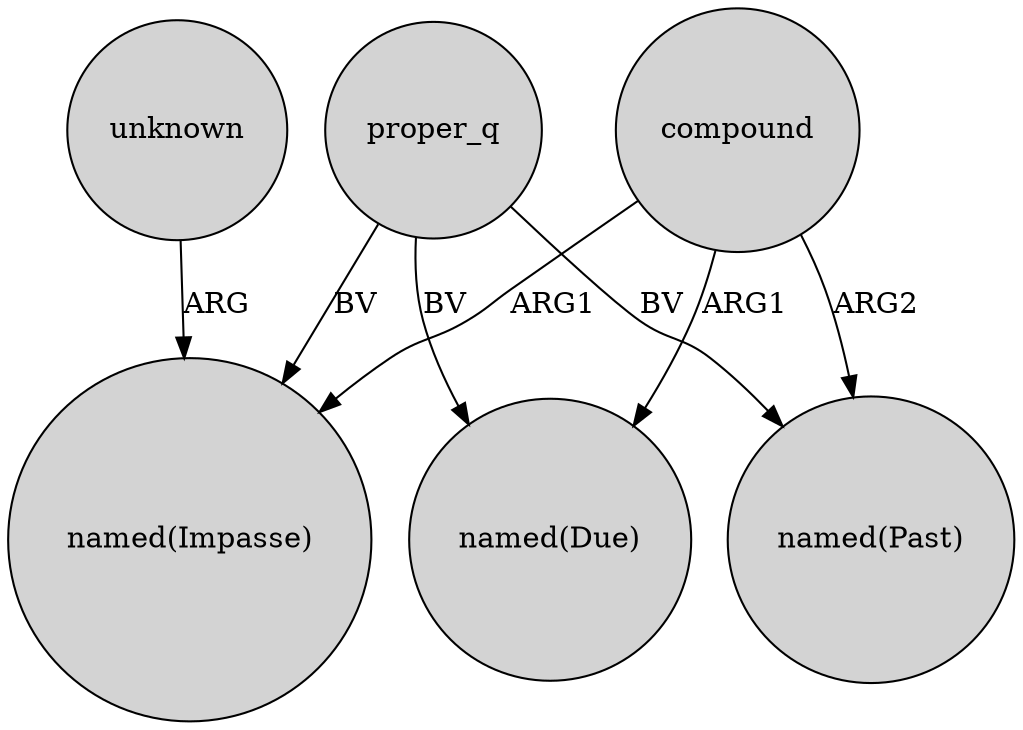 digraph {
	node [shape=circle style=filled]
	unknown -> "named(Impasse)" [label=ARG]
	compound -> "named(Impasse)" [label=ARG1]
	proper_q -> "named(Impasse)" [label=BV]
	proper_q -> "named(Due)" [label=BV]
	compound -> "named(Due)" [label=ARG1]
	proper_q -> "named(Past)" [label=BV]
	compound -> "named(Past)" [label=ARG2]
}
